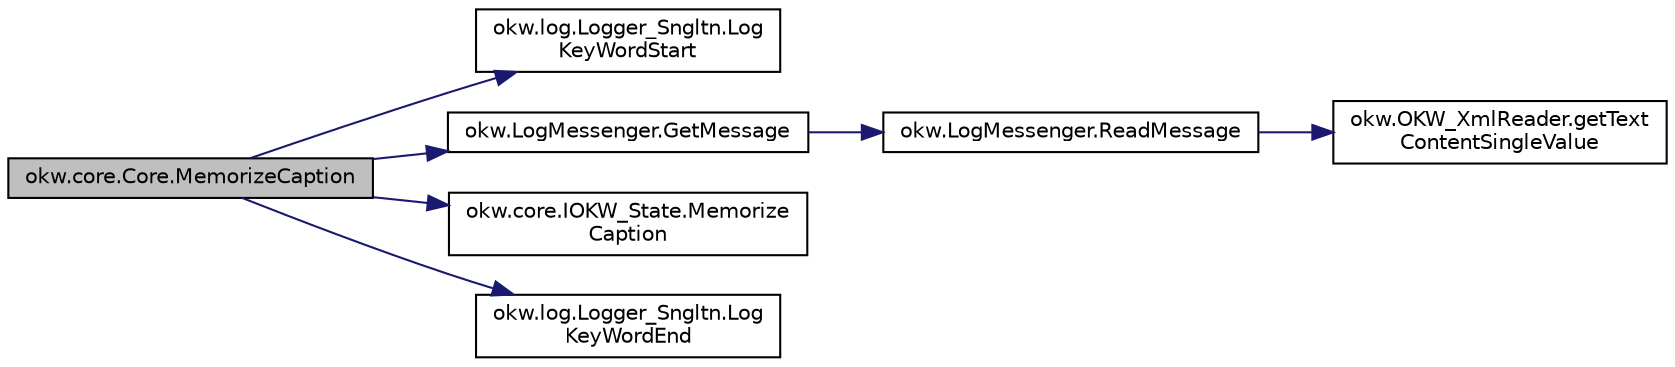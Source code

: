 digraph "okw.core.Core.MemorizeCaption"
{
 // INTERACTIVE_SVG=YES
 // LATEX_PDF_SIZE
  edge [fontname="Helvetica",fontsize="10",labelfontname="Helvetica",labelfontsize="10"];
  node [fontname="Helvetica",fontsize="10",shape=record];
  rankdir="LR";
  Node1275 [label="okw.core.Core.MemorizeCaption",height=0.2,width=0.4,color="black", fillcolor="grey75", style="filled", fontcolor="black",tooltip="Keine Beschreibung zu \"MemorizeCaption\" verfügbar."];
  Node1275 -> Node1276 [color="midnightblue",fontsize="10",style="solid",fontname="Helvetica"];
  Node1276 [label="okw.log.Logger_Sngltn.Log\lKeyWordStart",height=0.2,width=0.4,color="black", fillcolor="white", style="filled",URL="$classokw_1_1log_1_1_logger___sngltn.html#a70ec25e200e00ecefc544e8fd371d2ef",tooltip="Ausgabe eines Schlüsselwortes."];
  Node1275 -> Node1277 [color="midnightblue",fontsize="10",style="solid",fontname="Helvetica"];
  Node1277 [label="okw.LogMessenger.GetMessage",height=0.2,width=0.4,color="black", fillcolor="white", style="filled",URL="$classokw_1_1_log_messenger.html#af225d1f037d47b3b085175c09d78bdd2",tooltip="Holt die Log-Meldung für MethodeNmae/Textkey ohne weitere Parameter."];
  Node1277 -> Node1278 [color="midnightblue",fontsize="10",style="solid",fontname="Helvetica"];
  Node1278 [label="okw.LogMessenger.ReadMessage",height=0.2,width=0.4,color="black", fillcolor="white", style="filled",URL="$classokw_1_1_log_messenger.html#a530cd6ab82ec82a04206a2e976ec06e3",tooltip="Interne Kernfunktion holt die Log-Meldung mit Platzhaltern aus der XML-Datei."];
  Node1278 -> Node1279 [color="midnightblue",fontsize="10",style="solid",fontname="Helvetica"];
  Node1279 [label="okw.OKW_XmlReader.getText\lContentSingleValue",height=0.2,width=0.4,color="black", fillcolor="white", style="filled",URL="$classokw_1_1_o_k_w___xml_reader.html#ab920b5335a2e1429c14cc5f8e79f39eb",tooltip="Lies den TextContent eines Tag."];
  Node1275 -> Node1280 [color="midnightblue",fontsize="10",style="solid",fontname="Helvetica"];
  Node1280 [label="okw.core.IOKW_State.Memorize\lCaption",height=0.2,width=0.4,color="black", fillcolor="white", style="filled",URL="$interfaceokw_1_1core_1_1_i_o_k_w___state.html#af8e1a17d61642cdb29d6c4e95200c275",tooltip="Keine Beschreibung zu \"MemorizeCaption\" verfügbar."];
  Node1275 -> Node1281 [color="midnightblue",fontsize="10",style="solid",fontname="Helvetica"];
  Node1281 [label="okw.log.Logger_Sngltn.Log\lKeyWordEnd",height=0.2,width=0.4,color="black", fillcolor="white", style="filled",URL="$classokw_1_1log_1_1_logger___sngltn.html#aa7d2da98631d21644da70c187f03155e",tooltip="LogKeyWordEnd:"];
}
